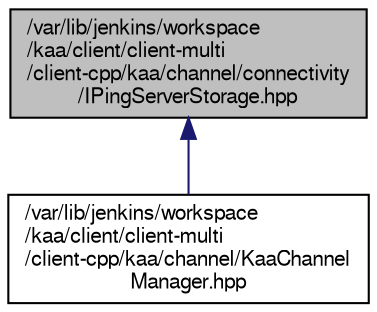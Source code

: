 digraph "/var/lib/jenkins/workspace/kaa/client/client-multi/client-cpp/kaa/channel/connectivity/IPingServerStorage.hpp"
{
  bgcolor="transparent";
  edge [fontname="FreeSans",fontsize="10",labelfontname="FreeSans",labelfontsize="10"];
  node [fontname="FreeSans",fontsize="10",shape=record];
  Node1 [label="/var/lib/jenkins/workspace\l/kaa/client/client-multi\l/client-cpp/kaa/channel/connectivity\l/IPingServerStorage.hpp",height=0.2,width=0.4,color="black", fillcolor="grey75", style="filled" fontcolor="black"];
  Node1 -> Node2 [dir="back",color="midnightblue",fontsize="10",style="solid",fontname="FreeSans"];
  Node2 [label="/var/lib/jenkins/workspace\l/kaa/client/client-multi\l/client-cpp/kaa/channel/KaaChannel\lManager.hpp",height=0.2,width=0.4,color="black",URL="$KaaChannelManager_8hpp.html"];
}
